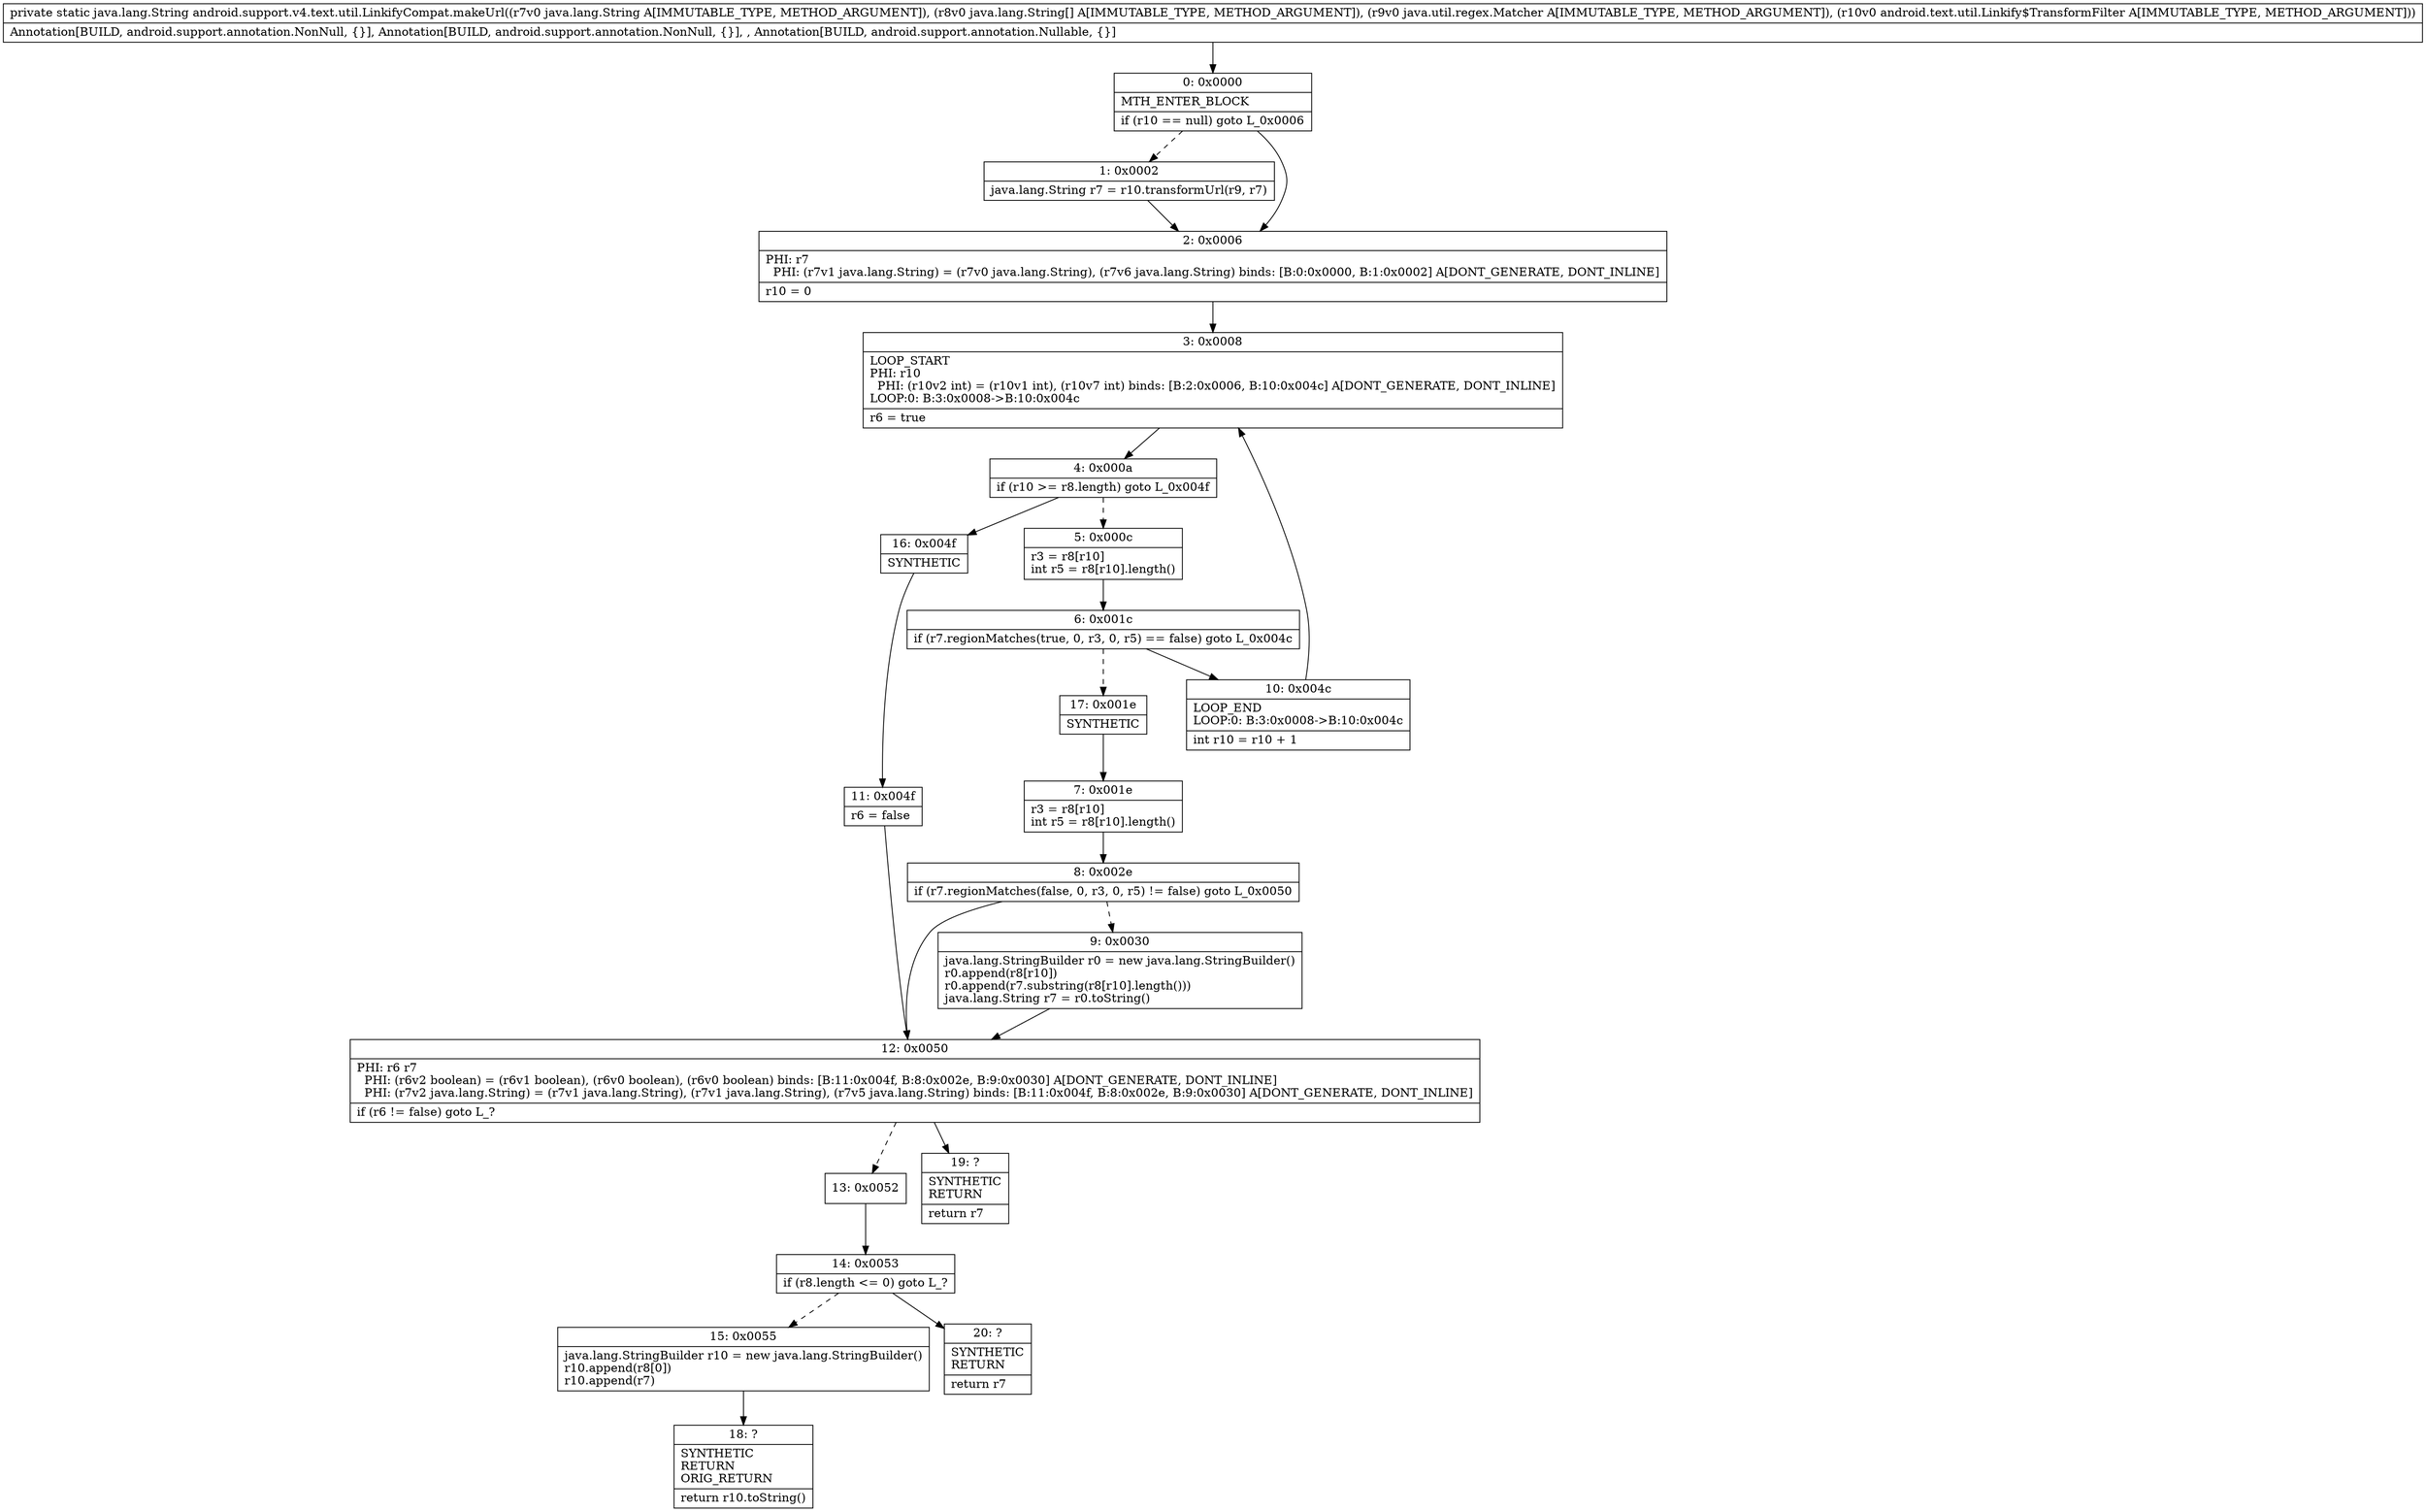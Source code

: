 digraph "CFG forandroid.support.v4.text.util.LinkifyCompat.makeUrl(Ljava\/lang\/String;[Ljava\/lang\/String;Ljava\/util\/regex\/Matcher;Landroid\/text\/util\/Linkify$TransformFilter;)Ljava\/lang\/String;" {
Node_0 [shape=record,label="{0\:\ 0x0000|MTH_ENTER_BLOCK\l|if (r10 == null) goto L_0x0006\l}"];
Node_1 [shape=record,label="{1\:\ 0x0002|java.lang.String r7 = r10.transformUrl(r9, r7)\l}"];
Node_2 [shape=record,label="{2\:\ 0x0006|PHI: r7 \l  PHI: (r7v1 java.lang.String) = (r7v0 java.lang.String), (r7v6 java.lang.String) binds: [B:0:0x0000, B:1:0x0002] A[DONT_GENERATE, DONT_INLINE]\l|r10 = 0\l}"];
Node_3 [shape=record,label="{3\:\ 0x0008|LOOP_START\lPHI: r10 \l  PHI: (r10v2 int) = (r10v1 int), (r10v7 int) binds: [B:2:0x0006, B:10:0x004c] A[DONT_GENERATE, DONT_INLINE]\lLOOP:0: B:3:0x0008\-\>B:10:0x004c\l|r6 = true\l}"];
Node_4 [shape=record,label="{4\:\ 0x000a|if (r10 \>= r8.length) goto L_0x004f\l}"];
Node_5 [shape=record,label="{5\:\ 0x000c|r3 = r8[r10]\lint r5 = r8[r10].length()\l}"];
Node_6 [shape=record,label="{6\:\ 0x001c|if (r7.regionMatches(true, 0, r3, 0, r5) == false) goto L_0x004c\l}"];
Node_7 [shape=record,label="{7\:\ 0x001e|r3 = r8[r10]\lint r5 = r8[r10].length()\l}"];
Node_8 [shape=record,label="{8\:\ 0x002e|if (r7.regionMatches(false, 0, r3, 0, r5) != false) goto L_0x0050\l}"];
Node_9 [shape=record,label="{9\:\ 0x0030|java.lang.StringBuilder r0 = new java.lang.StringBuilder()\lr0.append(r8[r10])\lr0.append(r7.substring(r8[r10].length()))\ljava.lang.String r7 = r0.toString()\l}"];
Node_10 [shape=record,label="{10\:\ 0x004c|LOOP_END\lLOOP:0: B:3:0x0008\-\>B:10:0x004c\l|int r10 = r10 + 1\l}"];
Node_11 [shape=record,label="{11\:\ 0x004f|r6 = false\l}"];
Node_12 [shape=record,label="{12\:\ 0x0050|PHI: r6 r7 \l  PHI: (r6v2 boolean) = (r6v1 boolean), (r6v0 boolean), (r6v0 boolean) binds: [B:11:0x004f, B:8:0x002e, B:9:0x0030] A[DONT_GENERATE, DONT_INLINE]\l  PHI: (r7v2 java.lang.String) = (r7v1 java.lang.String), (r7v1 java.lang.String), (r7v5 java.lang.String) binds: [B:11:0x004f, B:8:0x002e, B:9:0x0030] A[DONT_GENERATE, DONT_INLINE]\l|if (r6 != false) goto L_?\l}"];
Node_13 [shape=record,label="{13\:\ 0x0052}"];
Node_14 [shape=record,label="{14\:\ 0x0053|if (r8.length \<= 0) goto L_?\l}"];
Node_15 [shape=record,label="{15\:\ 0x0055|java.lang.StringBuilder r10 = new java.lang.StringBuilder()\lr10.append(r8[0])\lr10.append(r7)\l}"];
Node_16 [shape=record,label="{16\:\ 0x004f|SYNTHETIC\l}"];
Node_17 [shape=record,label="{17\:\ 0x001e|SYNTHETIC\l}"];
Node_18 [shape=record,label="{18\:\ ?|SYNTHETIC\lRETURN\lORIG_RETURN\l|return r10.toString()\l}"];
Node_19 [shape=record,label="{19\:\ ?|SYNTHETIC\lRETURN\l|return r7\l}"];
Node_20 [shape=record,label="{20\:\ ?|SYNTHETIC\lRETURN\l|return r7\l}"];
MethodNode[shape=record,label="{private static java.lang.String android.support.v4.text.util.LinkifyCompat.makeUrl((r7v0 java.lang.String A[IMMUTABLE_TYPE, METHOD_ARGUMENT]), (r8v0 java.lang.String[] A[IMMUTABLE_TYPE, METHOD_ARGUMENT]), (r9v0 java.util.regex.Matcher A[IMMUTABLE_TYPE, METHOD_ARGUMENT]), (r10v0 android.text.util.Linkify$TransformFilter A[IMMUTABLE_TYPE, METHOD_ARGUMENT]))  | Annotation[BUILD, android.support.annotation.NonNull, \{\}], Annotation[BUILD, android.support.annotation.NonNull, \{\}], , Annotation[BUILD, android.support.annotation.Nullable, \{\}]\l}"];
MethodNode -> Node_0;
Node_0 -> Node_1[style=dashed];
Node_0 -> Node_2;
Node_1 -> Node_2;
Node_2 -> Node_3;
Node_3 -> Node_4;
Node_4 -> Node_5[style=dashed];
Node_4 -> Node_16;
Node_5 -> Node_6;
Node_6 -> Node_10;
Node_6 -> Node_17[style=dashed];
Node_7 -> Node_8;
Node_8 -> Node_9[style=dashed];
Node_8 -> Node_12;
Node_9 -> Node_12;
Node_10 -> Node_3;
Node_11 -> Node_12;
Node_12 -> Node_13[style=dashed];
Node_12 -> Node_19;
Node_13 -> Node_14;
Node_14 -> Node_15[style=dashed];
Node_14 -> Node_20;
Node_15 -> Node_18;
Node_16 -> Node_11;
Node_17 -> Node_7;
}

